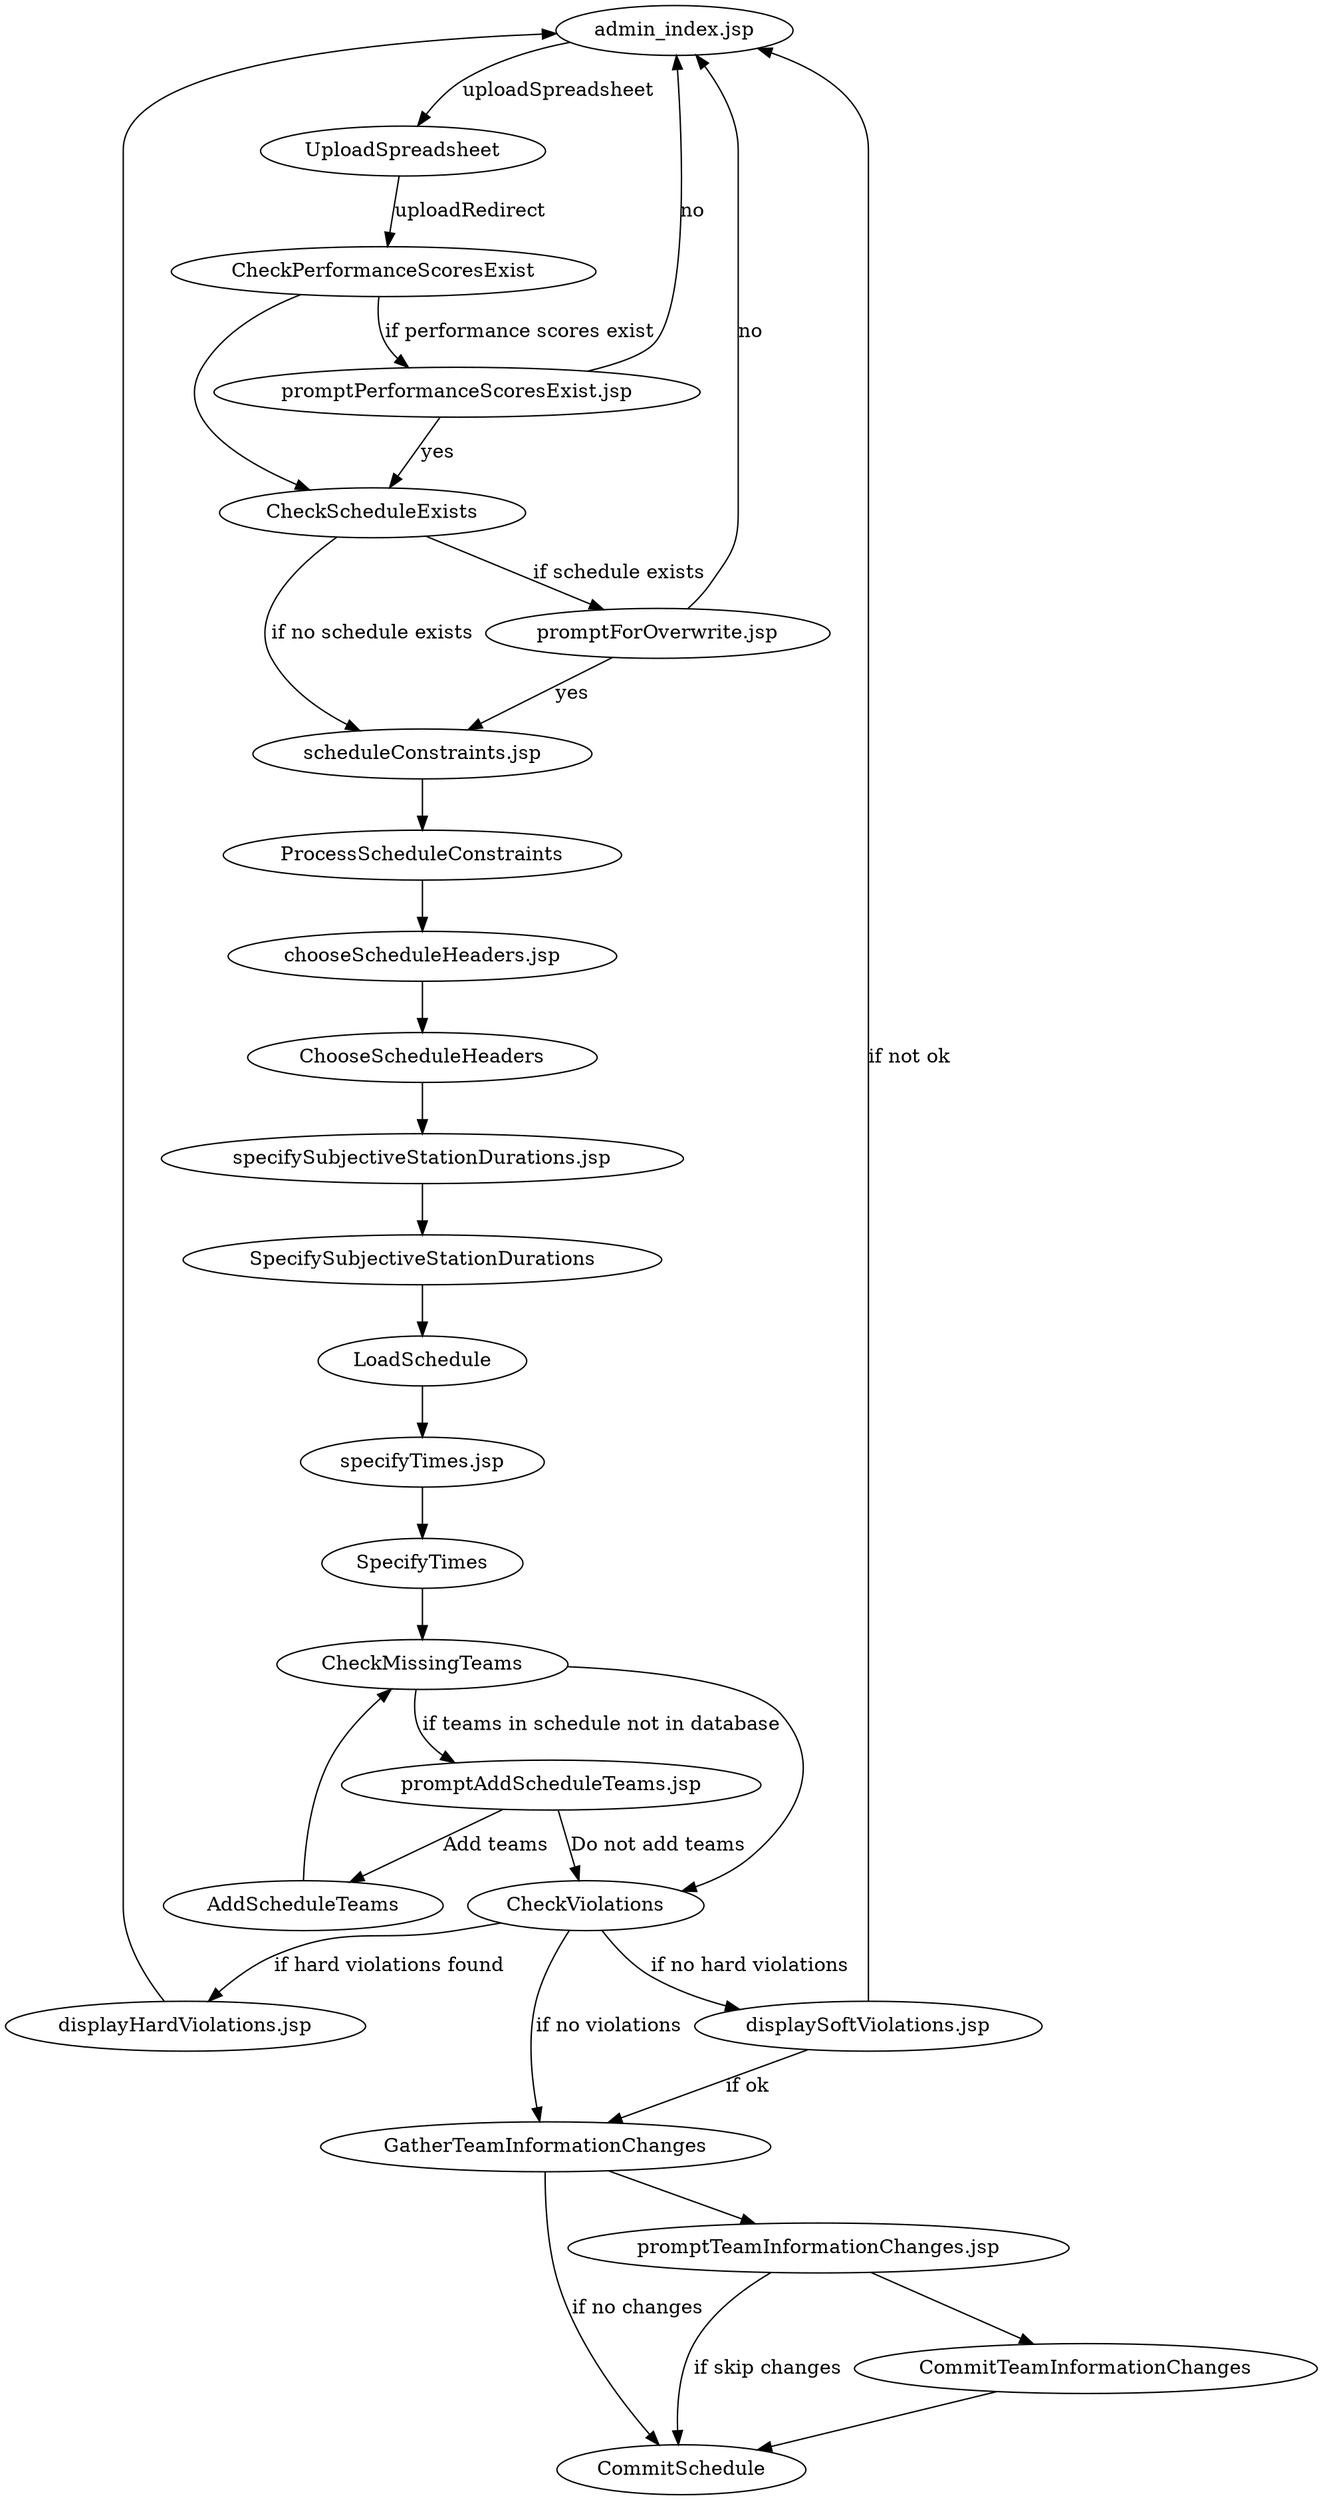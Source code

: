 digraph UploadSchedule {

"admin_index.jsp" -> UploadSpreadsheet [label="uploadSpreadsheet"];

UploadSpreadsheet -> CheckPerformanceScoresExist  [label="uploadRedirect"];

CheckPerformanceScoresExist -> "promptPerformanceScoresExist.jsp" [label="if performance scores exist"];

"promptPerformanceScoresExist.jsp" -> CheckScheduleExists [label="yes"];
"promptPerformanceScoresExist.jsp" -> "admin_index.jsp" [label="no"];
CheckPerformanceScoresExist -> CheckScheduleExists;

CheckScheduleExists -> "promptForOverwrite.jsp" [label="if schedule exists"];

"promptForOverwrite.jsp" -> "scheduleConstraints.jsp" [label="yes"];
"promptForOverwrite.jsp" -> "admin_index.jsp" [label="no"];

CheckScheduleExists -> "scheduleConstraints.jsp" [label="if no schedule exists"];

"scheduleConstraints.jsp" -> ProcessScheduleConstraints;
ProcessScheduleConstraints -> "chooseScheduleHeaders.jsp";

"chooseScheduleHeaders.jsp" -> ChooseScheduleHeaders;
ChooseScheduleHeaders -> "specifySubjectiveStationDurations.jsp";

"specifySubjectiveStationDurations.jsp" -> SpecifySubjectiveStationDurations;
SpecifySubjectiveStationDurations -> LoadSchedule;

LoadSchedule -> "specifyTimes.jsp";

"specifyTimes.jsp" -> SpecifyTimes;
SpecifyTimes -> CheckMissingTeams;

CheckMissingTeams -> CheckViolations;
CheckMissingTeams -> "promptAddScheduleTeams.jsp" [label="if teams in schedule not in database"];

"promptAddScheduleTeams.jsp" -> AddScheduleTeams [label="Add teams"];
"promptAddScheduleTeams.jsp" -> CheckViolations [label="Do not add teams"];

AddScheduleTeams -> CheckMissingTeams;

CheckViolations -> "GatherTeamInformationChanges" [label="if no violations"];
CheckViolations -> "displayHardViolations.jsp" [label="if hard violations found"];
CheckViolations -> "displaySoftViolations.jsp" [label="if no hard violations"];

"displayHardViolations.jsp" -> "admin_index.jsp";

"displaySoftViolations.jsp" -> "GatherTeamInformationChanges" [label="if ok"];
"displaySoftViolations.jsp" -> "admin_index.jsp" [label="if not ok"];

"GatherTeamInformationChanges" -> "CommitSchedule" [label="if no changes"];
"GatherTeamInformationChanges" -> "promptTeamInformationChanges.jsp";

"promptTeamInformationChanges.jsp" -> "CommitTeamInformationChanges";
"promptTeamInformationChanges.jsp" -> "CommitSchedule" [label="if skip changes"];

"CommitTeamInformationChanges" -> "CommitSchedule";



}
